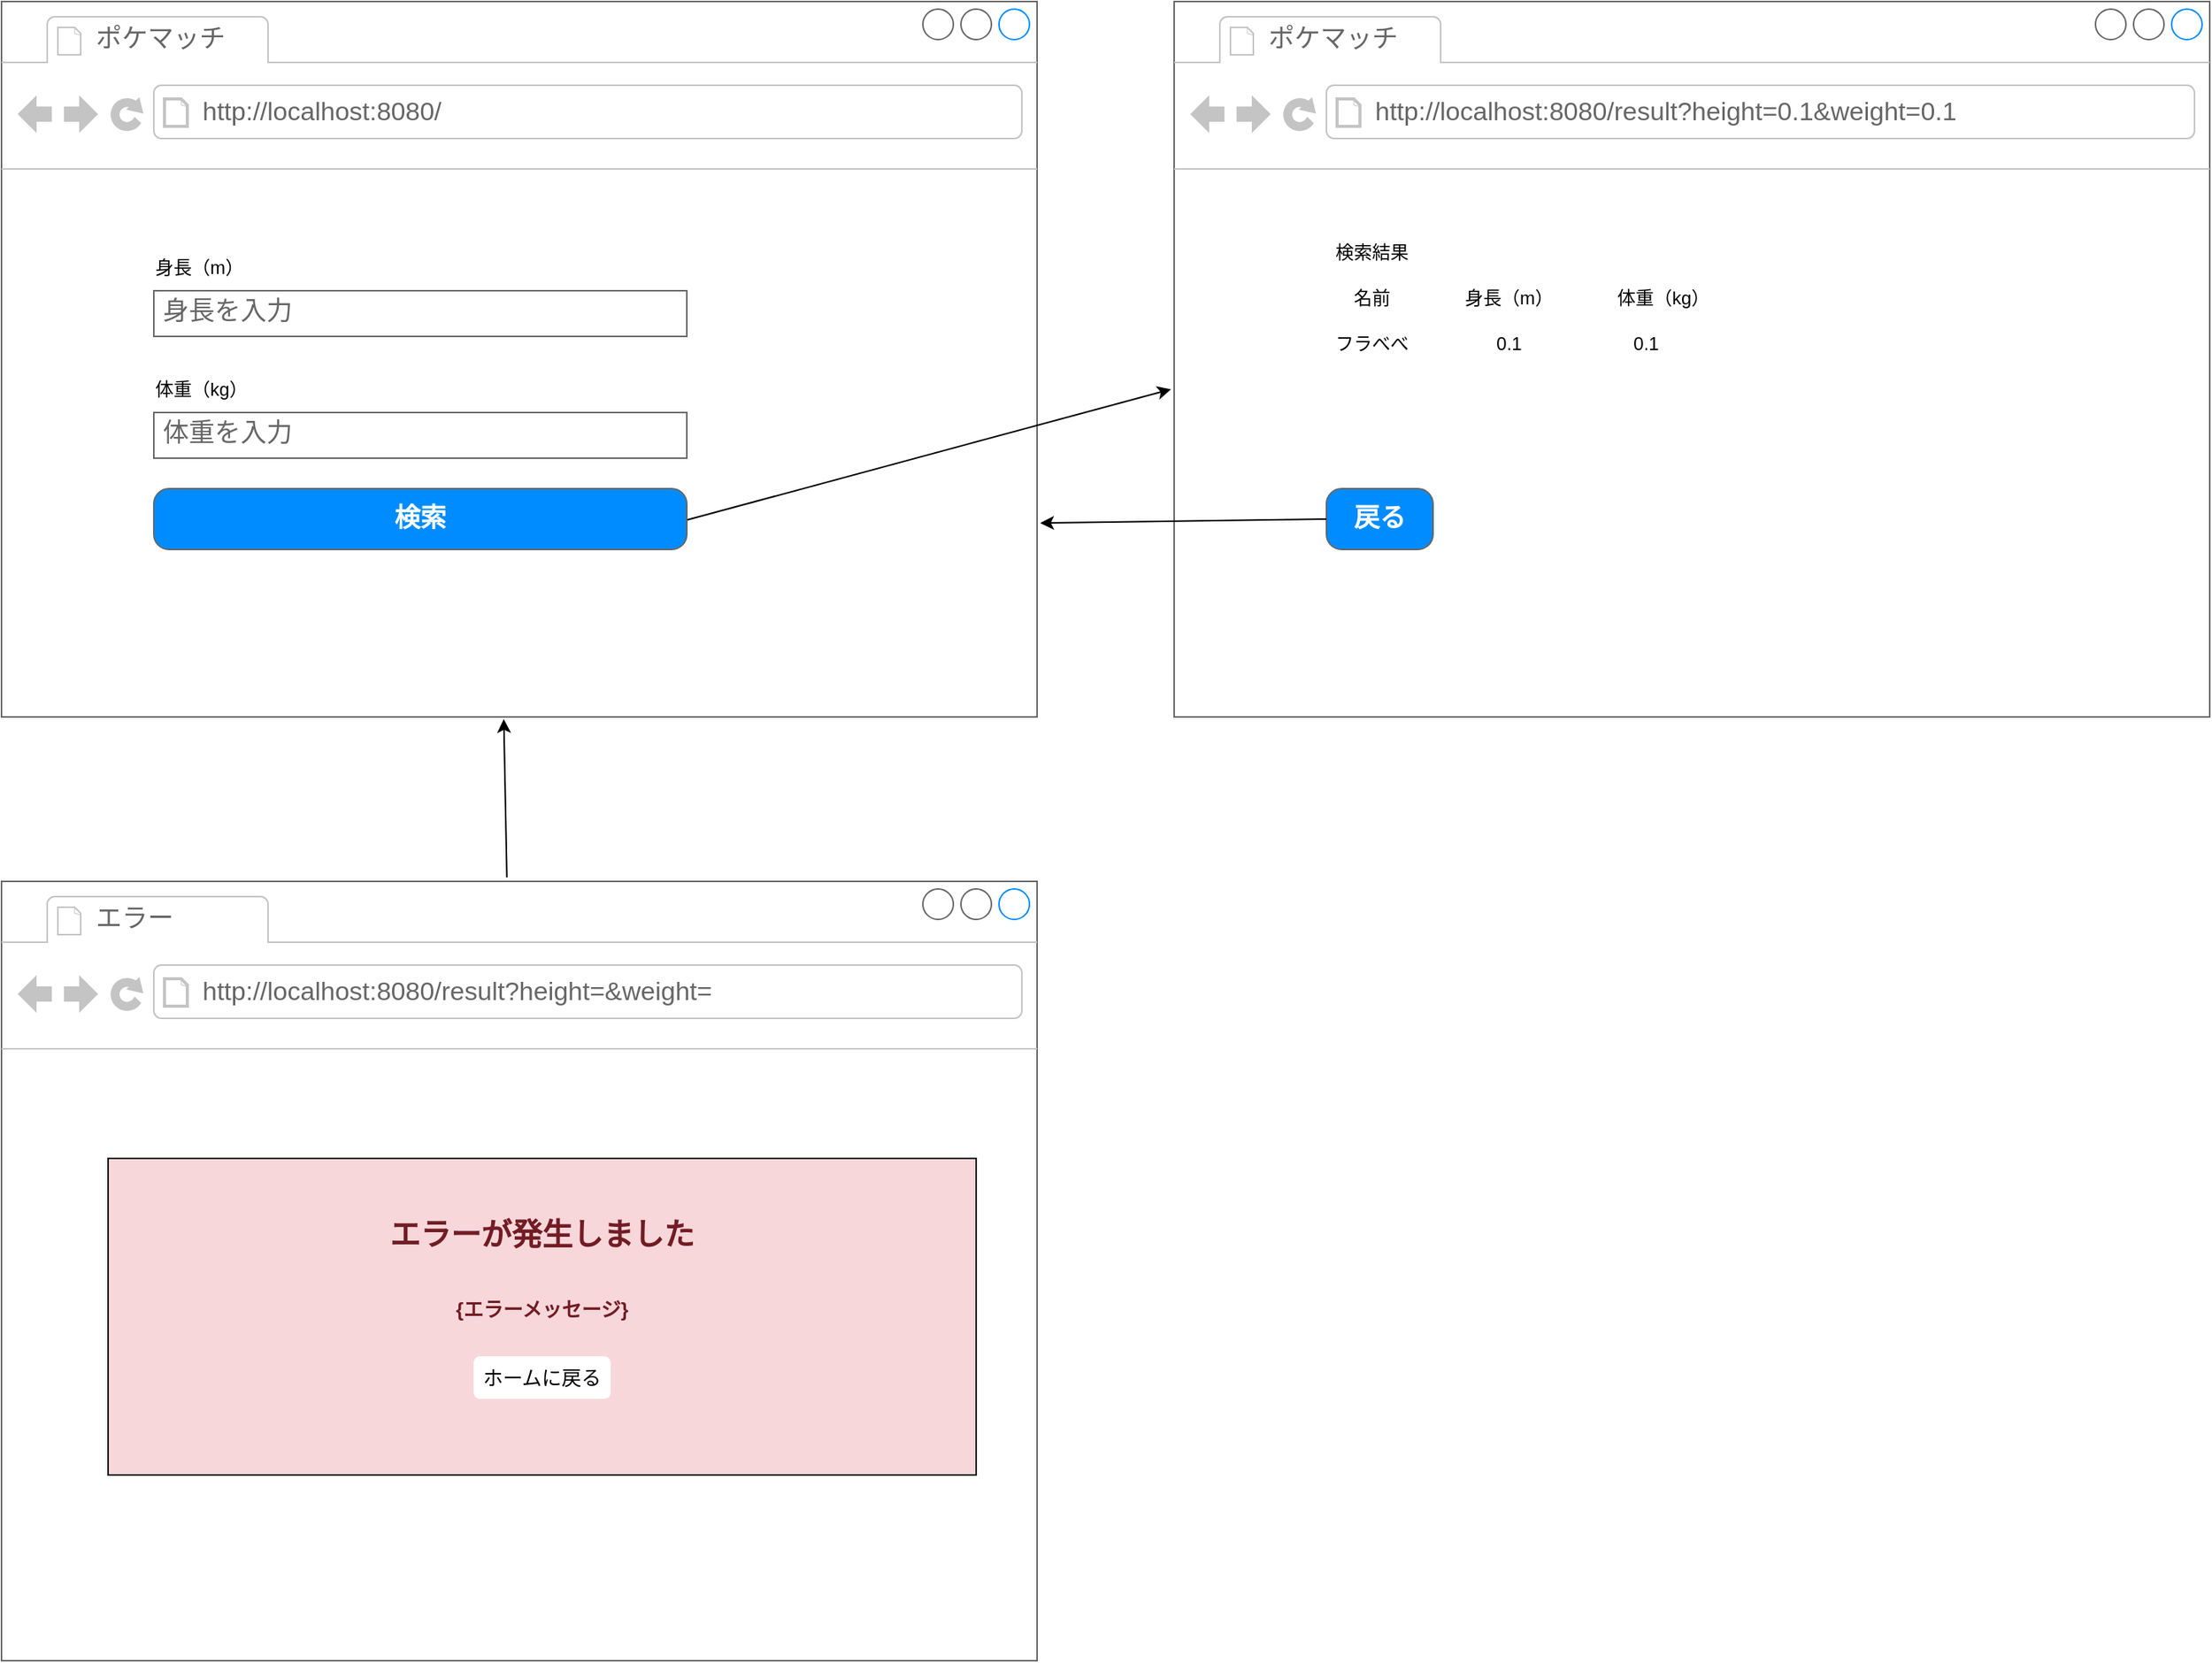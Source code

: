 <mxfile>
    <diagram id="QkAjvyZo3FRoV_dqRlWz" name="ページ1">
        <mxGraphModel dx="2514" dy="2134" grid="1" gridSize="10" guides="1" tooltips="1" connect="1" arrows="1" fold="1" page="1" pageScale="1" pageWidth="1654" pageHeight="2336" math="0" shadow="0">
            <root>
                <mxCell id="0"/>
                <mxCell id="1" parent="0"/>
                <mxCell id="2" value="" style="strokeWidth=1;shadow=0;dashed=0;align=center;html=1;shape=mxgraph.mockup.containers.browserWindow;rSize=0;strokeColor=#666666;strokeColor2=#008cff;strokeColor3=#c4c4c4;mainText=,;recursiveResize=0;" parent="1" vertex="1">
                    <mxGeometry x="70" y="120" width="680" height="470" as="geometry"/>
                </mxCell>
                <mxCell id="3" value="ポケマッチ" style="strokeWidth=1;shadow=0;dashed=0;align=center;html=1;shape=mxgraph.mockup.containers.anchor;fontSize=17;fontColor=#666666;align=left;" parent="2" vertex="1">
                    <mxGeometry x="60" y="12" width="110" height="26" as="geometry"/>
                </mxCell>
                <mxCell id="4" value="http://localhost:8080/" style="strokeWidth=1;shadow=0;dashed=0;align=center;html=1;shape=mxgraph.mockup.containers.anchor;rSize=0;fontSize=17;fontColor=#666666;align=left;" parent="2" vertex="1">
                    <mxGeometry x="130" y="60" width="250" height="26" as="geometry"/>
                </mxCell>
                <mxCell id="5" value="身長を入力" style="strokeWidth=1;shadow=0;dashed=0;align=center;html=1;shape=mxgraph.mockup.text.textBox;fontColor=#666666;align=left;fontSize=17;spacingLeft=4;spacingTop=-3;strokeColor=#666666;mainText=" parent="2" vertex="1">
                    <mxGeometry x="100" y="190" width="350" height="30" as="geometry"/>
                </mxCell>
                <mxCell id="6" value="体重を入力" style="strokeWidth=1;shadow=0;dashed=0;align=center;html=1;shape=mxgraph.mockup.text.textBox;fontColor=#666666;align=left;fontSize=17;spacingLeft=4;spacingTop=-3;strokeColor=#666666;mainText=" parent="2" vertex="1">
                    <mxGeometry x="100" y="270" width="350" height="30" as="geometry"/>
                </mxCell>
                <mxCell id="7" value="検索" style="strokeWidth=1;shadow=0;dashed=0;align=center;html=1;shape=mxgraph.mockup.buttons.button;strokeColor=#666666;fontColor=#ffffff;mainText=;buttonStyle=round;fontSize=17;fontStyle=1;fillColor=#008cff;whiteSpace=wrap;" parent="2" vertex="1">
                    <mxGeometry x="100" y="320" width="350" height="40" as="geometry"/>
                </mxCell>
                <mxCell id="8" value="身長（m）" style="text;html=1;strokeColor=none;fillColor=none;align=center;verticalAlign=middle;whiteSpace=wrap;rounded=0;" parent="2" vertex="1">
                    <mxGeometry x="100" y="160" width="60" height="30" as="geometry"/>
                </mxCell>
                <mxCell id="9" value="体重（kg）" style="text;html=1;strokeColor=none;fillColor=none;align=center;verticalAlign=middle;whiteSpace=wrap;rounded=0;" parent="2" vertex="1">
                    <mxGeometry x="100" y="240" width="60" height="30" as="geometry"/>
                </mxCell>
                <mxCell id="10" value="" style="strokeWidth=1;shadow=0;dashed=0;align=center;html=1;shape=mxgraph.mockup.containers.browserWindow;rSize=0;strokeColor=#666666;strokeColor2=#008cff;strokeColor3=#c4c4c4;mainText=,;recursiveResize=0;" parent="1" vertex="1">
                    <mxGeometry x="840" y="120" width="680" height="470" as="geometry"/>
                </mxCell>
                <mxCell id="11" value="ポケマッチ" style="strokeWidth=1;shadow=0;dashed=0;align=center;html=1;shape=mxgraph.mockup.containers.anchor;fontSize=17;fontColor=#666666;align=left;" parent="10" vertex="1">
                    <mxGeometry x="60" y="12" width="110" height="26" as="geometry"/>
                </mxCell>
                <mxCell id="12" value="http://localhost:8080/result?height=0.1&amp;amp;weight=0.1" style="strokeWidth=1;shadow=0;dashed=0;align=center;html=1;shape=mxgraph.mockup.containers.anchor;rSize=0;fontSize=17;fontColor=#666666;align=left;" parent="10" vertex="1">
                    <mxGeometry x="130" y="60" width="250" height="26" as="geometry"/>
                </mxCell>
                <mxCell id="15" value="戻る" style="strokeWidth=1;shadow=0;dashed=0;align=center;html=1;shape=mxgraph.mockup.buttons.button;strokeColor=#666666;fontColor=#ffffff;mainText=;buttonStyle=round;fontSize=17;fontStyle=1;fillColor=#008cff;whiteSpace=wrap;" parent="10" vertex="1">
                    <mxGeometry x="100" y="320" width="70" height="40" as="geometry"/>
                </mxCell>
                <mxCell id="21" value="検索結果" style="text;html=1;strokeColor=none;fillColor=none;align=center;verticalAlign=middle;whiteSpace=wrap;rounded=0;" parent="10" vertex="1">
                    <mxGeometry x="100" y="150" width="60" height="30" as="geometry"/>
                </mxCell>
                <mxCell id="31" value="体重（kg）" style="text;html=1;strokeColor=none;fillColor=none;align=center;verticalAlign=middle;whiteSpace=wrap;rounded=0;" parent="10" vertex="1">
                    <mxGeometry x="290" y="180" width="60" height="30" as="geometry"/>
                </mxCell>
                <mxCell id="33" value="名前" style="text;html=1;strokeColor=none;fillColor=none;align=center;verticalAlign=middle;whiteSpace=wrap;rounded=0;" parent="10" vertex="1">
                    <mxGeometry x="100" y="180" width="60" height="30" as="geometry"/>
                </mxCell>
                <mxCell id="34" value="フラべべ" style="text;html=1;strokeColor=none;fillColor=none;align=center;verticalAlign=middle;whiteSpace=wrap;rounded=0;" parent="10" vertex="1">
                    <mxGeometry x="100" y="210" width="60" height="30" as="geometry"/>
                </mxCell>
                <mxCell id="35" value="0.1" style="text;html=1;strokeColor=none;fillColor=none;align=center;verticalAlign=middle;whiteSpace=wrap;rounded=0;" parent="10" vertex="1">
                    <mxGeometry x="190" y="210" width="60" height="30" as="geometry"/>
                </mxCell>
                <mxCell id="54" value="0.1" style="text;html=1;strokeColor=none;fillColor=none;align=center;verticalAlign=middle;whiteSpace=wrap;rounded=0;" parent="10" vertex="1">
                    <mxGeometry x="280" y="210" width="60" height="30" as="geometry"/>
                </mxCell>
                <mxCell id="20" value="" style="endArrow=classic;html=1;exitX=1.001;exitY=0.513;exitDx=0;exitDy=0;exitPerimeter=0;entryX=-0.003;entryY=0.542;entryDx=0;entryDy=0;entryPerimeter=0;" parent="1" source="7" target="10" edge="1">
                    <mxGeometry width="50" height="50" relative="1" as="geometry">
                        <mxPoint x="620" y="500" as="sourcePoint"/>
                        <mxPoint x="940" y="460" as="targetPoint"/>
                    </mxGeometry>
                </mxCell>
                <mxCell id="32" value="身長（m）" style="text;html=1;strokeColor=none;fillColor=none;align=center;verticalAlign=middle;whiteSpace=wrap;rounded=0;" parent="1" vertex="1">
                    <mxGeometry x="1030" y="300" width="60" height="30" as="geometry"/>
                </mxCell>
                <mxCell id="55" value="" style="endArrow=classic;html=1;exitX=0;exitY=0.5;exitDx=0;exitDy=0;exitPerimeter=0;entryX=1.003;entryY=0.729;entryDx=0;entryDy=0;entryPerimeter=0;" parent="1" source="15" target="2" edge="1">
                    <mxGeometry width="50" height="50" relative="1" as="geometry">
                        <mxPoint x="530.35" y="470.52" as="sourcePoint"/>
                        <mxPoint x="847.96" y="384.74" as="targetPoint"/>
                    </mxGeometry>
                </mxCell>
                <mxCell id="56" value="" style="strokeWidth=1;shadow=0;dashed=0;align=center;html=1;shape=mxgraph.mockup.containers.browserWindow;rSize=0;strokeColor=#666666;strokeColor2=#008cff;strokeColor3=#c4c4c4;mainText=,;recursiveResize=0;" parent="1" vertex="1">
                    <mxGeometry x="70" y="698" width="680" height="512" as="geometry"/>
                </mxCell>
                <mxCell id="57" value="エラー" style="strokeWidth=1;shadow=0;dashed=0;align=center;html=1;shape=mxgraph.mockup.containers.anchor;fontSize=17;fontColor=#666666;align=left;" parent="56" vertex="1">
                    <mxGeometry x="60" y="12" width="110" height="26" as="geometry"/>
                </mxCell>
                <mxCell id="58" value="http://localhost:8080/result?height=&amp;amp;weight=" style="strokeWidth=1;shadow=0;dashed=0;align=center;html=1;shape=mxgraph.mockup.containers.anchor;rSize=0;fontSize=17;fontColor=#666666;align=left;" parent="56" vertex="1">
                    <mxGeometry x="130" y="60" width="250" height="26" as="geometry"/>
                </mxCell>
                <mxCell id="64" value="" style="rounded=0;whiteSpace=wrap;html=1;fillColor=#F8D7DA;" parent="56" vertex="1">
                    <mxGeometry x="70" y="182" width="570" height="208" as="geometry"/>
                </mxCell>
                <mxCell id="65" value="&lt;span style=&quot;font-size: 20px;&quot;&gt;&lt;b&gt;&lt;font color=&quot;#721c24&quot;&gt;エラーが発生しました&lt;/font&gt;&lt;/b&gt;&lt;/span&gt;" style="text;html=1;strokeColor=none;fillColor=none;align=center;verticalAlign=middle;whiteSpace=wrap;rounded=0;" parent="56" vertex="1">
                    <mxGeometry x="230" y="212" width="250" height="38" as="geometry"/>
                </mxCell>
                <mxCell id="66" value="&lt;font color=&quot;#721c24&quot;&gt;&lt;span style=&quot;font-size: 13px;&quot;&gt;&lt;b&gt;{エラーメッセージ}&lt;/b&gt;&lt;/span&gt;&lt;/font&gt;" style="text;html=1;strokeColor=none;fillColor=none;align=center;verticalAlign=middle;whiteSpace=wrap;rounded=0;" vertex="1" parent="56">
                    <mxGeometry x="230" y="262" width="250" height="38" as="geometry"/>
                </mxCell>
                <mxCell id="68" value="&lt;font color=&quot;#000000&quot;&gt;ホームに戻る&lt;/font&gt;" style="rounded=1;whiteSpace=wrap;html=1;fontSize=13;fontColor=#721C24;strokeColor=none;" vertex="1" parent="56">
                    <mxGeometry x="310" y="312" width="90" height="28" as="geometry"/>
                </mxCell>
                <mxCell id="69" value="" style="endArrow=classic;html=1;fontSize=13;fontColor=#000000;entryX=0.485;entryY=1.003;entryDx=0;entryDy=0;entryPerimeter=0;exitX=0.488;exitY=-0.005;exitDx=0;exitDy=0;exitPerimeter=0;" edge="1" parent="1" source="56" target="2">
                    <mxGeometry width="50" height="50" relative="1" as="geometry">
                        <mxPoint x="430" y="820" as="sourcePoint"/>
                        <mxPoint x="480" y="770" as="targetPoint"/>
                    </mxGeometry>
                </mxCell>
            </root>
        </mxGraphModel>
    </diagram>
</mxfile>